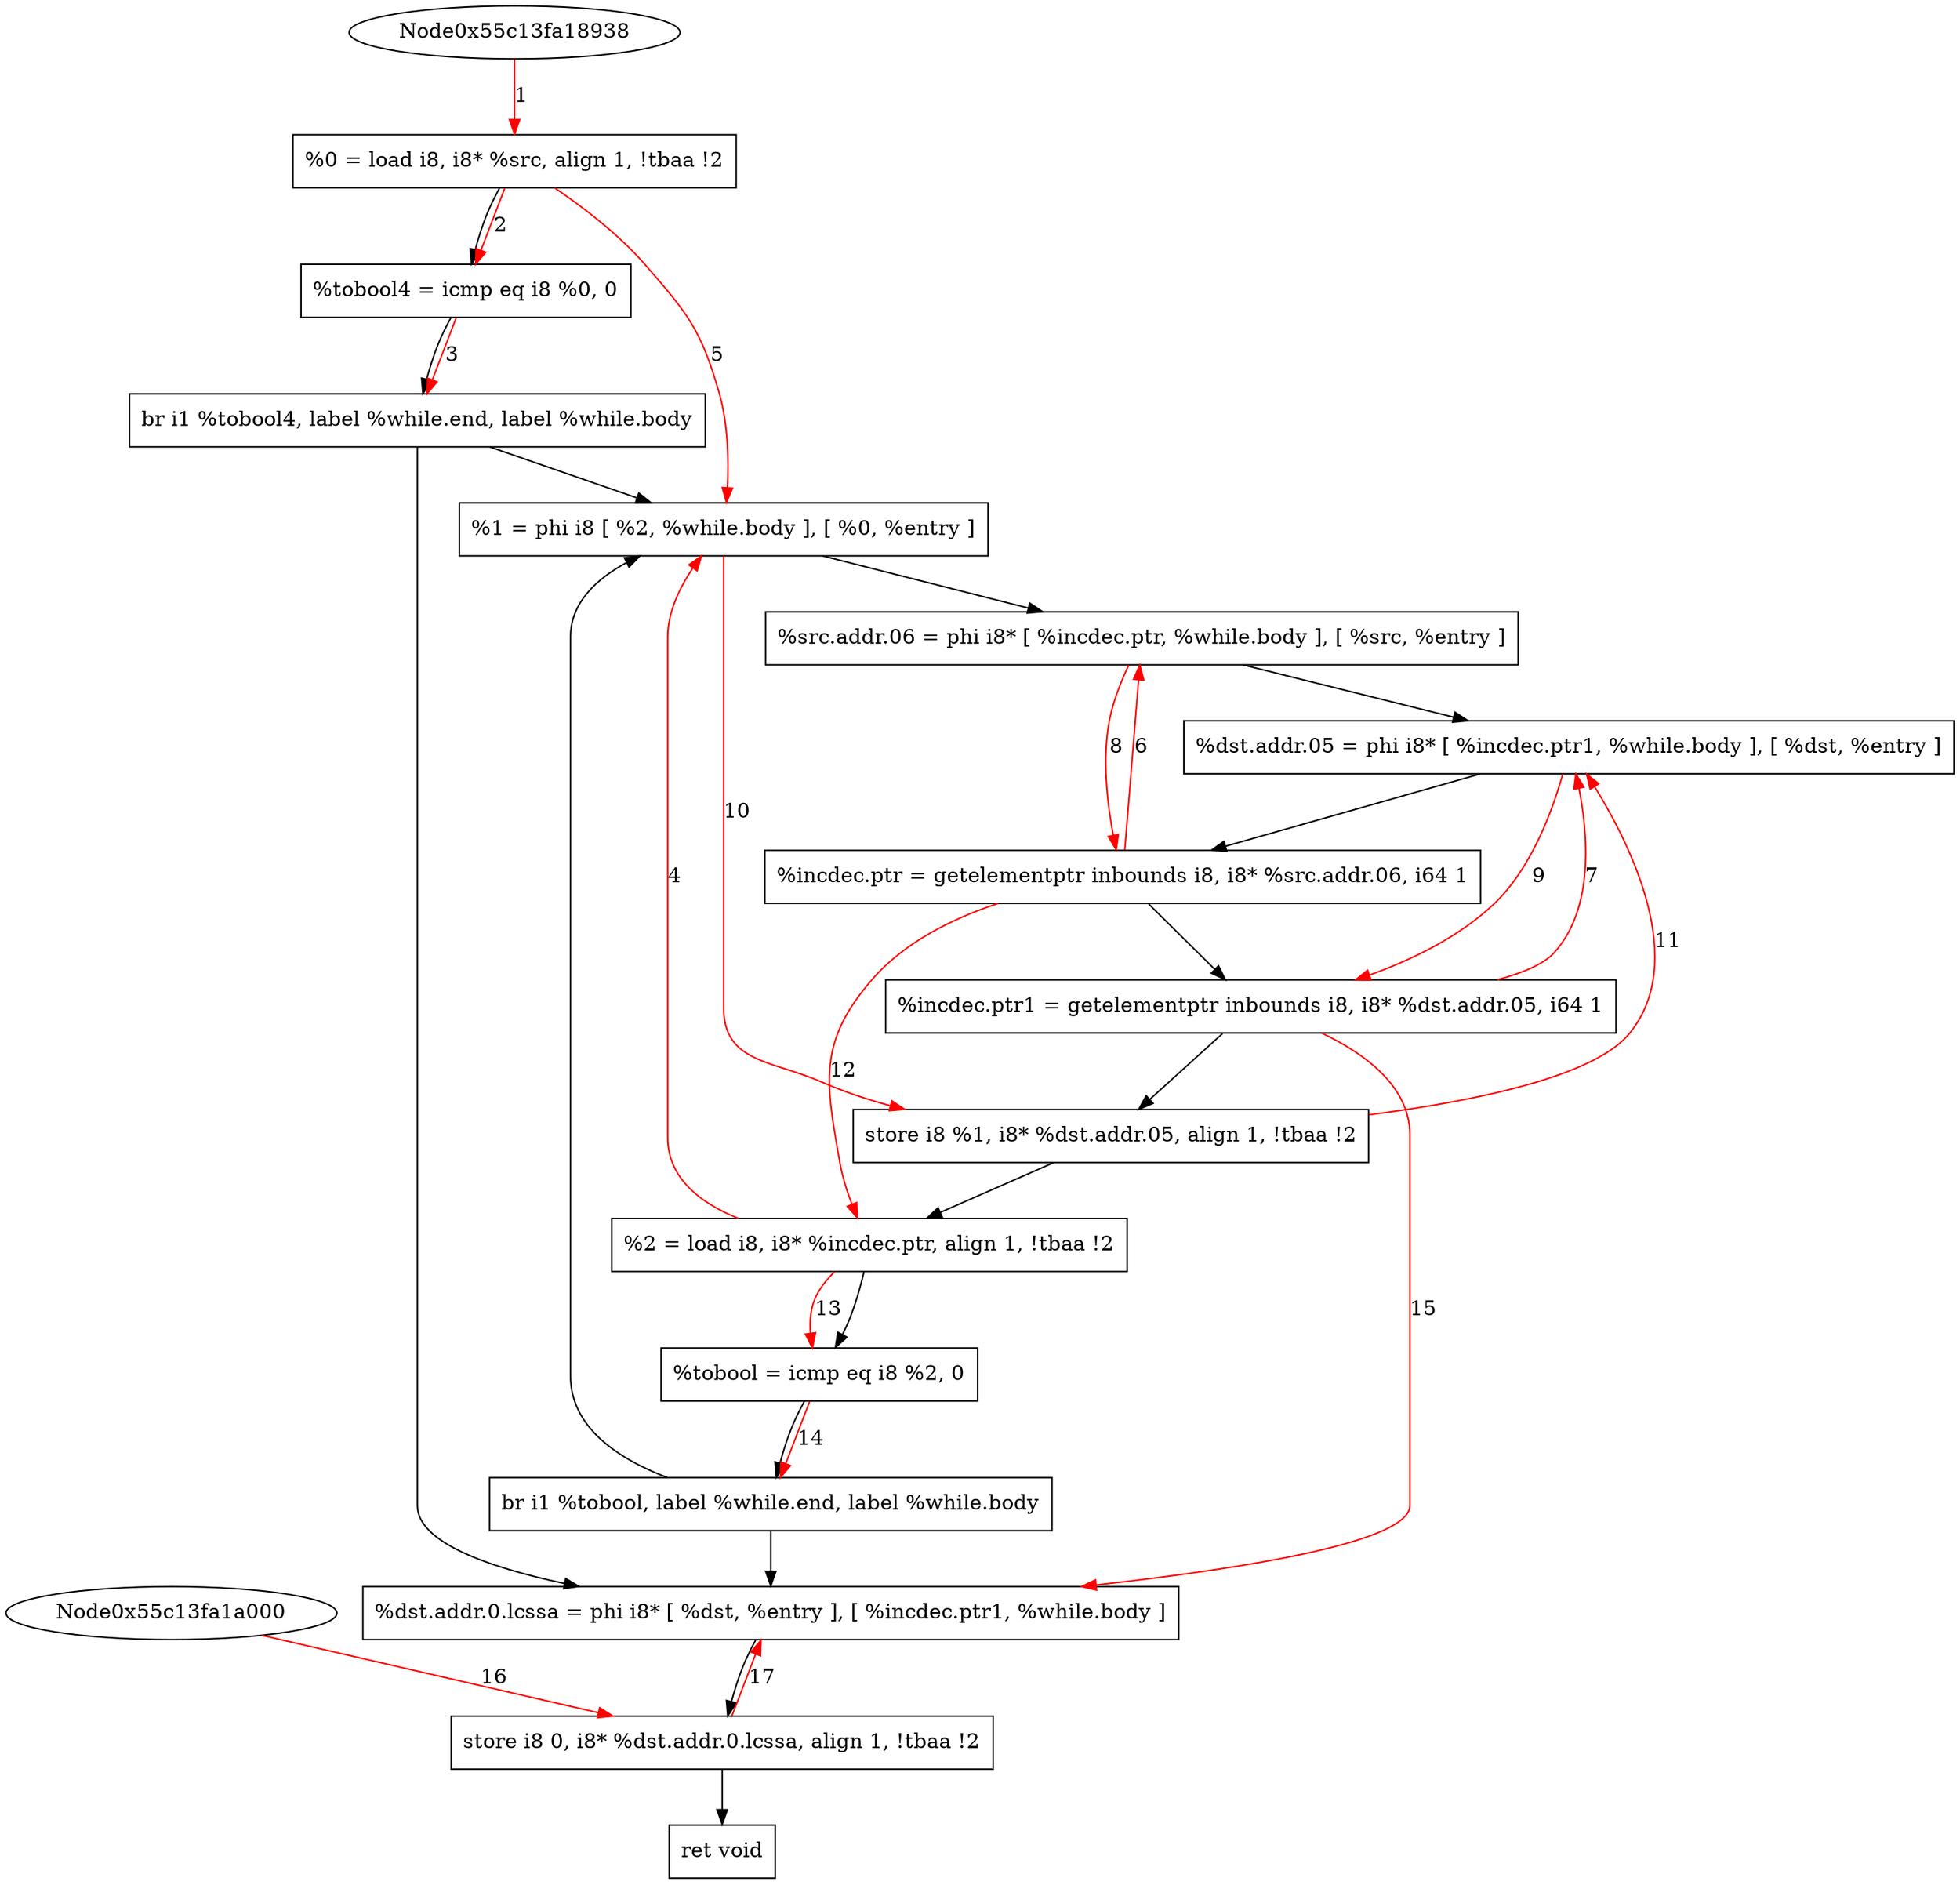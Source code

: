 digraph "CDFG for'func' function" {
	Node0x55c13fa18af8[shape=record, label="  %0 = load i8, i8* %src, align 1, !tbaa !2"]
	Node0x55c13fa1a060[shape=record, label="  %tobool4 = icmp eq i8 %0, 0"]
	Node0x55c13f9a2db8[shape=record, label="  br i1 %tobool4, label %while.end, label %while.body"]
	Node0x55c13fa1a2f8[shape=record, label="  %1 = phi i8 [ %2, %while.body ], [ %0, %entry ]"]
	Node0x55c13fa1a418[shape=record, label="  %src.addr.06 = phi i8* [ %incdec.ptr, %while.body ], [ %src, %entry ]"]
	Node0x55c13fa1a5a8[shape=record, label="  %dst.addr.05 = phi i8* [ %incdec.ptr1, %while.body ], [ %dst, %entry ]"]
	Node0x55c13fa1a6d0[shape=record, label="  %incdec.ptr = getelementptr inbounds i8, i8* %src.addr.06, i64 1"]
	Node0x55c13fa1a750[shape=record, label="  %incdec.ptr1 = getelementptr inbounds i8, i8* %dst.addr.05, i64 1"]
	Node0x55c13fa1a7d0[shape=record, label="  store i8 %1, i8* %dst.addr.05, align 1, !tbaa !2"]
	Node0x55c13fa1a558[shape=record, label="  %2 = load i8, i8* %incdec.ptr, align 1, !tbaa !2"]
	Node0x55c13fa1ae60[shape=record, label="  %tobool = icmp eq i8 %2, 0"]
	Node0x55c13f9ae228[shape=record, label="  br i1 %tobool, label %while.end, label %while.body"]
	Node0x55c13fa1aea8[shape=record, label="  %dst.addr.0.lcssa = phi i8* [ %dst, %entry ], [ %incdec.ptr1, %while.body ]"]
	Node0x55c13fa1afd0[shape=record, label="  store i8 0, i8* %dst.addr.0.lcssa, align 1, !tbaa !2"]
	Node0x55c13fa1a2b0[shape=record, label="  ret void"]
	Node0x55c13fa18af8 -> Node0x55c13fa1a060
	Node0x55c13fa1a060 -> Node0x55c13f9a2db8
	Node0x55c13f9a2db8 -> Node0x55c13fa1aea8
	Node0x55c13f9a2db8 -> Node0x55c13fa1a2f8
	Node0x55c13fa1a2f8 -> Node0x55c13fa1a418
	Node0x55c13fa1a418 -> Node0x55c13fa1a5a8
	Node0x55c13fa1a5a8 -> Node0x55c13fa1a6d0
	Node0x55c13fa1a6d0 -> Node0x55c13fa1a750
	Node0x55c13fa1a750 -> Node0x55c13fa1a7d0
	Node0x55c13fa1a7d0 -> Node0x55c13fa1a558
	Node0x55c13fa1a558 -> Node0x55c13fa1ae60
	Node0x55c13fa1ae60 -> Node0x55c13f9ae228
	Node0x55c13f9ae228 -> Node0x55c13fa1aea8
	Node0x55c13f9ae228 -> Node0x55c13fa1a2f8
	Node0x55c13fa1aea8 -> Node0x55c13fa1afd0
	Node0x55c13fa1afd0 -> Node0x55c13fa1a2b0
edge [color=red]
	Node0x55c13fa18938 -> Node0x55c13fa18af8[label="1"]
	Node0x55c13fa18af8 -> Node0x55c13fa1a060[label="2"]
	Node0x55c13fa1a060 -> Node0x55c13f9a2db8[label="3"]
	Node0x55c13fa1a558 -> Node0x55c13fa1a2f8[label="4"]
	Node0x55c13fa18af8 -> Node0x55c13fa1a2f8[label="5"]
	Node0x55c13fa1a6d0 -> Node0x55c13fa1a418[label="6"]
	Node0x55c13fa1a750 -> Node0x55c13fa1a5a8[label="7"]
	Node0x55c13fa1a418 -> Node0x55c13fa1a6d0[label="8"]
	Node0x55c13fa1a5a8 -> Node0x55c13fa1a750[label="9"]
	Node0x55c13fa1a2f8 -> Node0x55c13fa1a7d0[label="10"]
	Node0x55c13fa1a7d0 -> Node0x55c13fa1a5a8[label="11"]
	Node0x55c13fa1a6d0 -> Node0x55c13fa1a558[label="12"]
	Node0x55c13fa1a558 -> Node0x55c13fa1ae60[label="13"]
	Node0x55c13fa1ae60 -> Node0x55c13f9ae228[label="14"]
	Node0x55c13fa1a750 -> Node0x55c13fa1aea8[label="15"]
	Node0x55c13fa1a000 -> Node0x55c13fa1afd0[label="16"]
	Node0x55c13fa1afd0 -> Node0x55c13fa1aea8[label="17"]
}
